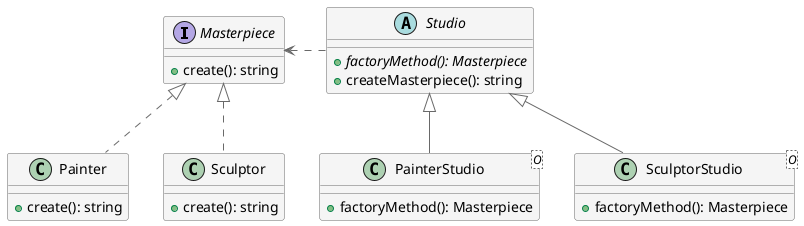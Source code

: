 @startuml

skinparam class {
  backgroundColor whitesmoke
  arrowColor dimgrey
  borderColor dimgrey
}

interface Masterpiece {
  + create(): string
}

abstract class Studio {
  + {abstract} factoryMethod(): Masterpiece
  + createMasterpiece(): string
}

class Painter {
  + create(): string
}

class Sculptor {
  + create(): string
}

class PainterStudio <O> {
  + factoryMethod(): Masterpiece
}

class SculptorStudio <O> {
  + factoryMethod(): Masterpiece
}

Masterpiece <|.. Painter
Masterpiece <|.. Sculptor

Studio <|-- PainterStudio
Studio <|-- SculptorStudio

Masterpiece <. Studio

@enduml

' Abstract class may also provide default implementation of the factory method
' Client code is not aware of Creator class
